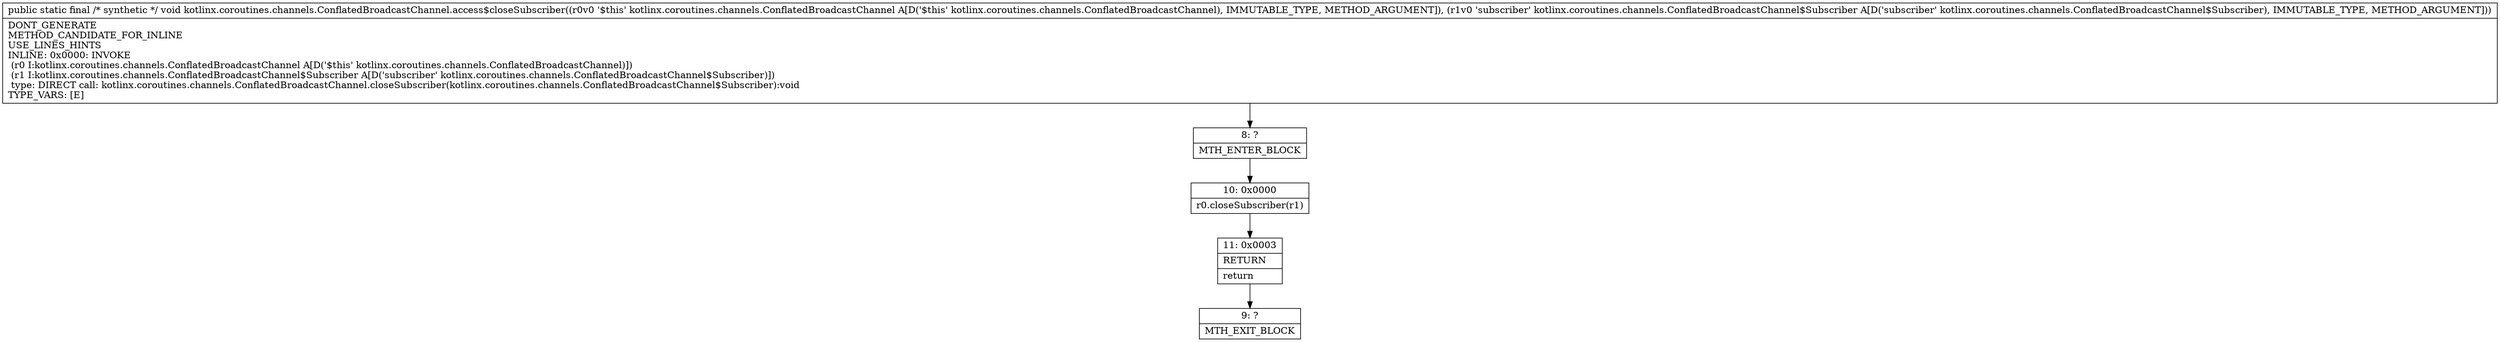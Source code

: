 digraph "CFG forkotlinx.coroutines.channels.ConflatedBroadcastChannel.access$closeSubscriber(Lkotlinx\/coroutines\/channels\/ConflatedBroadcastChannel;Lkotlinx\/coroutines\/channels\/ConflatedBroadcastChannel$Subscriber;)V" {
Node_8 [shape=record,label="{8\:\ ?|MTH_ENTER_BLOCK\l}"];
Node_10 [shape=record,label="{10\:\ 0x0000|r0.closeSubscriber(r1)\l}"];
Node_11 [shape=record,label="{11\:\ 0x0003|RETURN\l|return\l}"];
Node_9 [shape=record,label="{9\:\ ?|MTH_EXIT_BLOCK\l}"];
MethodNode[shape=record,label="{public static final \/* synthetic *\/ void kotlinx.coroutines.channels.ConflatedBroadcastChannel.access$closeSubscriber((r0v0 '$this' kotlinx.coroutines.channels.ConflatedBroadcastChannel A[D('$this' kotlinx.coroutines.channels.ConflatedBroadcastChannel), IMMUTABLE_TYPE, METHOD_ARGUMENT]), (r1v0 'subscriber' kotlinx.coroutines.channels.ConflatedBroadcastChannel$Subscriber A[D('subscriber' kotlinx.coroutines.channels.ConflatedBroadcastChannel$Subscriber), IMMUTABLE_TYPE, METHOD_ARGUMENT]))  | DONT_GENERATE\lMETHOD_CANDIDATE_FOR_INLINE\lUSE_LINES_HINTS\lINLINE: 0x0000: INVOKE  \l  (r0 I:kotlinx.coroutines.channels.ConflatedBroadcastChannel A[D('$this' kotlinx.coroutines.channels.ConflatedBroadcastChannel)])\l  (r1 I:kotlinx.coroutines.channels.ConflatedBroadcastChannel$Subscriber A[D('subscriber' kotlinx.coroutines.channels.ConflatedBroadcastChannel$Subscriber)])\l type: DIRECT call: kotlinx.coroutines.channels.ConflatedBroadcastChannel.closeSubscriber(kotlinx.coroutines.channels.ConflatedBroadcastChannel$Subscriber):void\lTYPE_VARS: [E]\l}"];
MethodNode -> Node_8;Node_8 -> Node_10;
Node_10 -> Node_11;
Node_11 -> Node_9;
}

